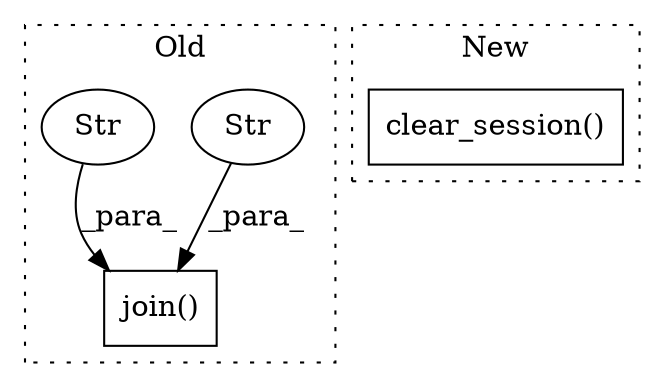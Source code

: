 digraph G {
subgraph cluster0 {
1 [label="join()" a="75" s="2706,2753" l="13,1" shape="box"];
3 [label="Str" a="66" s="2744" l="9" shape="ellipse"];
4 [label="Str" a="66" s="2734" l="8" shape="ellipse"];
label = "Old";
style="dotted";
}
subgraph cluster1 {
2 [label="clear_session()" a="75" s="2878" l="17" shape="box"];
label = "New";
style="dotted";
}
3 -> 1 [label="_para_"];
4 -> 1 [label="_para_"];
}